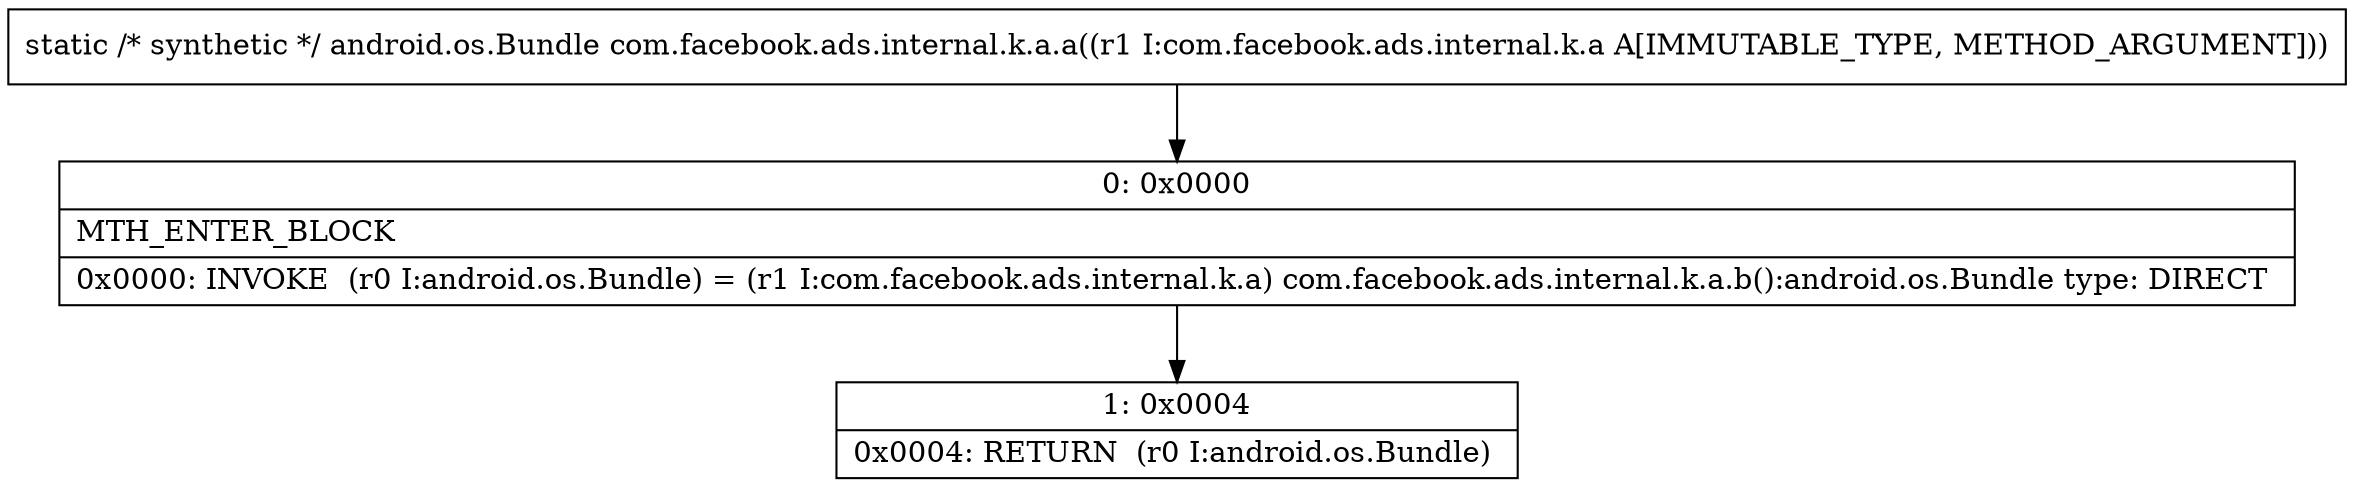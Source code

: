digraph "CFG forcom.facebook.ads.internal.k.a.a(Lcom\/facebook\/ads\/internal\/k\/a;)Landroid\/os\/Bundle;" {
Node_0 [shape=record,label="{0\:\ 0x0000|MTH_ENTER_BLOCK\l|0x0000: INVOKE  (r0 I:android.os.Bundle) = (r1 I:com.facebook.ads.internal.k.a) com.facebook.ads.internal.k.a.b():android.os.Bundle type: DIRECT \l}"];
Node_1 [shape=record,label="{1\:\ 0x0004|0x0004: RETURN  (r0 I:android.os.Bundle) \l}"];
MethodNode[shape=record,label="{static \/* synthetic *\/ android.os.Bundle com.facebook.ads.internal.k.a.a((r1 I:com.facebook.ads.internal.k.a A[IMMUTABLE_TYPE, METHOD_ARGUMENT])) }"];
MethodNode -> Node_0;
Node_0 -> Node_1;
}

